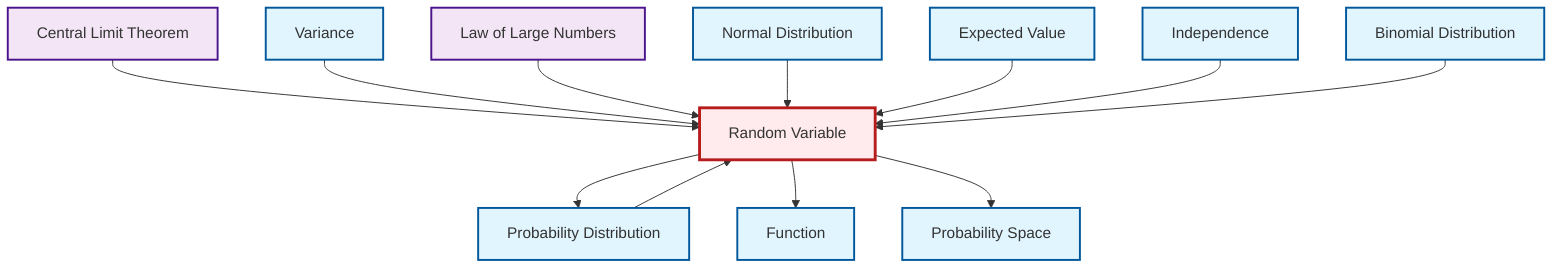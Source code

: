graph TD
    classDef definition fill:#e1f5fe,stroke:#01579b,stroke-width:2px
    classDef theorem fill:#f3e5f5,stroke:#4a148c,stroke-width:2px
    classDef axiom fill:#fff3e0,stroke:#e65100,stroke-width:2px
    classDef example fill:#e8f5e9,stroke:#1b5e20,stroke-width:2px
    classDef current fill:#ffebee,stroke:#b71c1c,stroke-width:3px
    thm-law-of-large-numbers["Law of Large Numbers"]:::theorem
    def-expectation["Expected Value"]:::definition
    def-independence["Independence"]:::definition
    def-random-variable["Random Variable"]:::definition
    def-probability-distribution["Probability Distribution"]:::definition
    def-probability-space["Probability Space"]:::definition
    def-function["Function"]:::definition
    thm-central-limit["Central Limit Theorem"]:::theorem
    def-variance["Variance"]:::definition
    def-binomial-distribution["Binomial Distribution"]:::definition
    def-normal-distribution["Normal Distribution"]:::definition
    def-probability-distribution --> def-random-variable
    thm-central-limit --> def-random-variable
    def-random-variable --> def-probability-distribution
    def-random-variable --> def-function
    def-variance --> def-random-variable
    def-random-variable --> def-probability-space
    thm-law-of-large-numbers --> def-random-variable
    def-normal-distribution --> def-random-variable
    def-expectation --> def-random-variable
    def-independence --> def-random-variable
    def-binomial-distribution --> def-random-variable
    class def-random-variable current